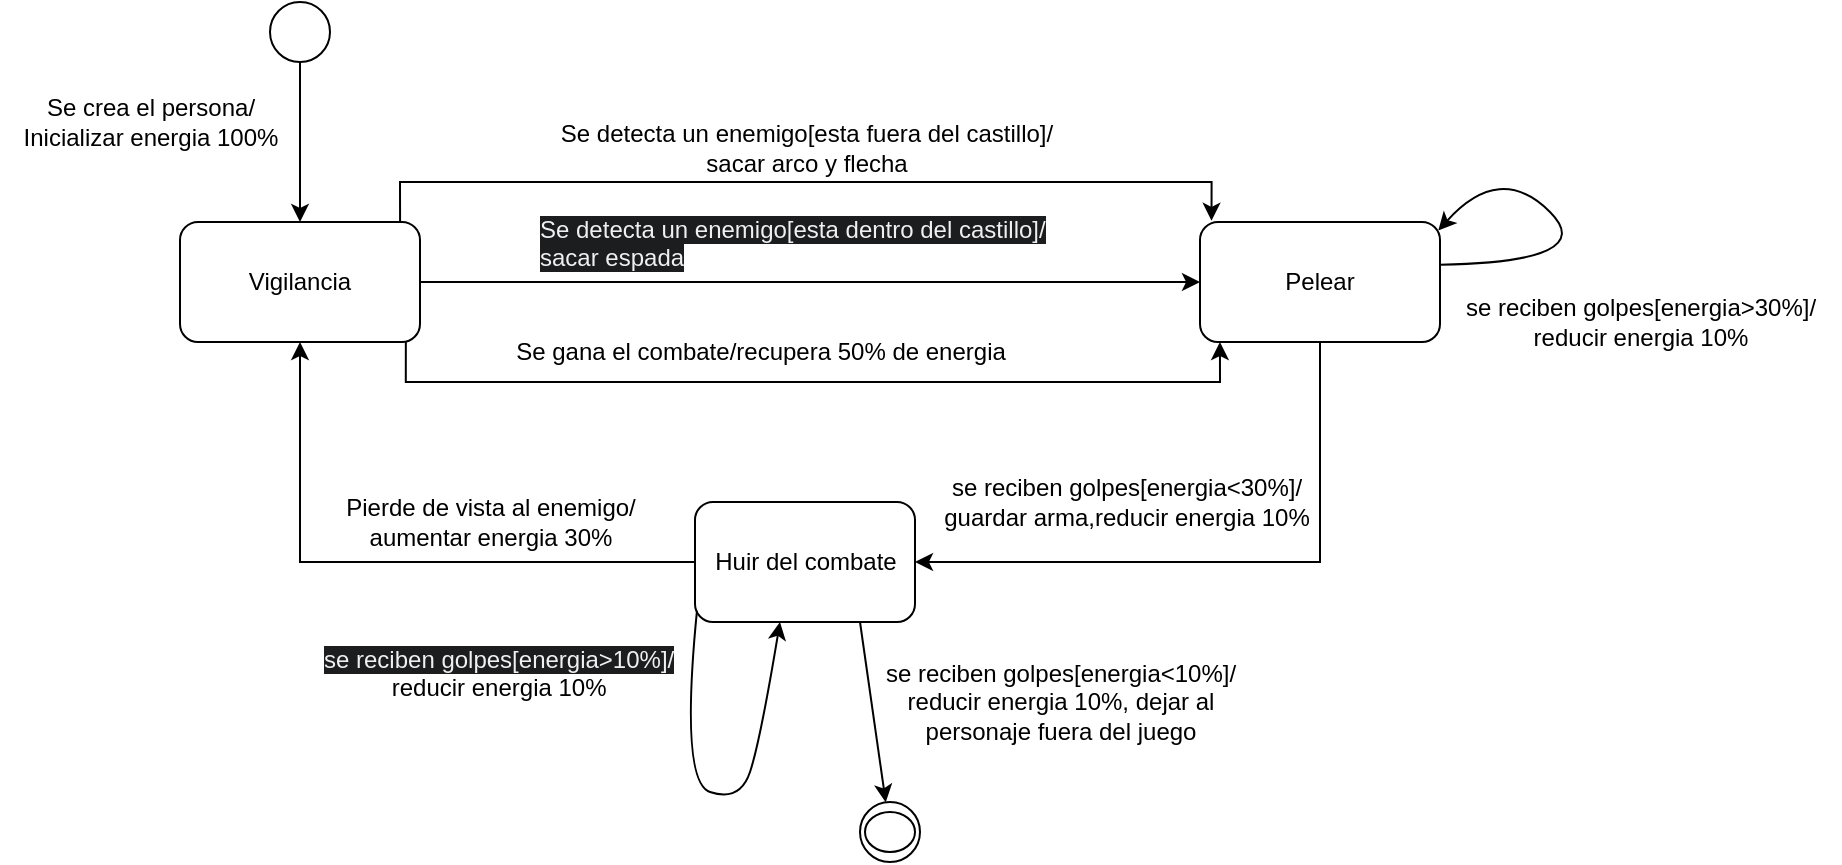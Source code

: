 <mxfile version="24.7.17">
  <diagram name="Página-1" id="6SOZqAtEXiOr_Rj61H_5">
    <mxGraphModel dx="1134" dy="1910" grid="1" gridSize="10" guides="1" tooltips="1" connect="1" arrows="1" fold="1" page="1" pageScale="1" pageWidth="827" pageHeight="1169" math="0" shadow="0">
      <root>
        <mxCell id="0" />
        <mxCell id="1" parent="0" />
        <mxCell id="GHbYFUKtVofHXuMXQ_GT-27" style="edgeStyle=orthogonalEdgeStyle;rounded=0;orthogonalLoop=1;jettySize=auto;html=1;exitX=1;exitY=0.5;exitDx=0;exitDy=0;entryX=0;entryY=0.5;entryDx=0;entryDy=0;" edge="1" parent="1" source="GHbYFUKtVofHXuMXQ_GT-1" target="GHbYFUKtVofHXuMXQ_GT-4">
          <mxGeometry relative="1" as="geometry" />
        </mxCell>
        <mxCell id="GHbYFUKtVofHXuMXQ_GT-28" style="edgeStyle=orthogonalEdgeStyle;rounded=0;orthogonalLoop=1;jettySize=auto;html=1;exitX=0.941;exitY=0.983;exitDx=0;exitDy=0;entryX=0.083;entryY=1;entryDx=0;entryDy=0;exitPerimeter=0;entryPerimeter=0;" edge="1" parent="1" source="GHbYFUKtVofHXuMXQ_GT-1" target="GHbYFUKtVofHXuMXQ_GT-4">
          <mxGeometry relative="1" as="geometry" />
        </mxCell>
        <mxCell id="GHbYFUKtVofHXuMXQ_GT-1" value="Vigilancia" style="rounded=1;whiteSpace=wrap;html=1;" vertex="1" parent="1">
          <mxGeometry x="440" y="70" width="120" height="60" as="geometry" />
        </mxCell>
        <mxCell id="GHbYFUKtVofHXuMXQ_GT-2" value="" style="ellipse;whiteSpace=wrap;html=1;aspect=fixed;" vertex="1" parent="1">
          <mxGeometry x="485" y="-40" width="30" height="30" as="geometry" />
        </mxCell>
        <mxCell id="GHbYFUKtVofHXuMXQ_GT-20" style="edgeStyle=orthogonalEdgeStyle;rounded=0;orthogonalLoop=1;jettySize=auto;html=1;exitX=0.5;exitY=1;exitDx=0;exitDy=0;entryX=1;entryY=0.5;entryDx=0;entryDy=0;" edge="1" parent="1" source="GHbYFUKtVofHXuMXQ_GT-4" target="GHbYFUKtVofHXuMXQ_GT-10">
          <mxGeometry relative="1" as="geometry" />
        </mxCell>
        <mxCell id="GHbYFUKtVofHXuMXQ_GT-4" value="Pelear" style="rounded=1;whiteSpace=wrap;html=1;" vertex="1" parent="1">
          <mxGeometry x="950" y="70" width="120" height="60" as="geometry" />
        </mxCell>
        <mxCell id="GHbYFUKtVofHXuMXQ_GT-7" value="" style="endArrow=classic;html=1;rounded=0;exitX=0.5;exitY=1;exitDx=0;exitDy=0;entryX=0.5;entryY=0;entryDx=0;entryDy=0;" edge="1" parent="1" source="GHbYFUKtVofHXuMXQ_GT-2" target="GHbYFUKtVofHXuMXQ_GT-1">
          <mxGeometry width="50" height="50" relative="1" as="geometry">
            <mxPoint x="510" y="120" as="sourcePoint" />
            <mxPoint x="570" y="140" as="targetPoint" />
          </mxGeometry>
        </mxCell>
        <mxCell id="GHbYFUKtVofHXuMXQ_GT-21" style="edgeStyle=orthogonalEdgeStyle;rounded=0;orthogonalLoop=1;jettySize=auto;html=1;exitX=0;exitY=0.5;exitDx=0;exitDy=0;entryX=0.5;entryY=1;entryDx=0;entryDy=0;" edge="1" parent="1" source="GHbYFUKtVofHXuMXQ_GT-10" target="GHbYFUKtVofHXuMXQ_GT-1">
          <mxGeometry relative="1" as="geometry" />
        </mxCell>
        <mxCell id="GHbYFUKtVofHXuMXQ_GT-10" value="Huir del combate" style="rounded=1;whiteSpace=wrap;html=1;" vertex="1" parent="1">
          <mxGeometry x="697.5" y="210" width="110" height="60" as="geometry" />
        </mxCell>
        <mxCell id="GHbYFUKtVofHXuMXQ_GT-12" value="" style="endArrow=classic;html=1;rounded=0;exitX=0.75;exitY=1;exitDx=0;exitDy=0;" edge="1" target="GHbYFUKtVofHXuMXQ_GT-13" parent="1" source="GHbYFUKtVofHXuMXQ_GT-10">
          <mxGeometry width="50" height="50" relative="1" as="geometry">
            <mxPoint x="1100" y="475" as="sourcePoint" />
            <mxPoint x="1150" y="425" as="targetPoint" />
          </mxGeometry>
        </mxCell>
        <mxCell id="GHbYFUKtVofHXuMXQ_GT-13" value="" style="ellipse;shadow=0;fillColor=default;gradientColor=none;gradientDirection=radial;" vertex="1" parent="1">
          <mxGeometry x="780" y="360" width="30" height="30" as="geometry" />
        </mxCell>
        <mxCell id="GHbYFUKtVofHXuMXQ_GT-14" value="" style="ellipse;fillColor=none;" vertex="1" parent="1">
          <mxGeometry x="782.5" y="365" width="25" height="20" as="geometry" />
        </mxCell>
        <mxCell id="GHbYFUKtVofHXuMXQ_GT-22" style="edgeStyle=orthogonalEdgeStyle;rounded=0;orthogonalLoop=1;jettySize=auto;html=1;exitX=0.917;exitY=0;exitDx=0;exitDy=0;entryX=0.048;entryY=-0.01;entryDx=0;entryDy=0;entryPerimeter=0;exitPerimeter=0;" edge="1" parent="1" source="GHbYFUKtVofHXuMXQ_GT-1" target="GHbYFUKtVofHXuMXQ_GT-4">
          <mxGeometry relative="1" as="geometry" />
        </mxCell>
        <mxCell id="GHbYFUKtVofHXuMXQ_GT-23" value="Se detecta un enemigo[esta fuera del castillo]/&lt;br&gt;sacar arco y flecha" style="text;html=1;align=center;verticalAlign=middle;resizable=0;points=[];autosize=1;strokeColor=none;fillColor=none;" vertex="1" parent="1">
          <mxGeometry x="617.5" y="13" width="270" height="40" as="geometry" />
        </mxCell>
        <mxCell id="GHbYFUKtVofHXuMXQ_GT-24" value="&lt;span style=&quot;color: rgb(240, 240, 240); font-family: Helvetica; font-size: 12px; font-style: normal; font-variant-ligatures: normal; font-variant-caps: normal; font-weight: 400; letter-spacing: normal; orphans: 2; text-align: center; text-indent: 0px; text-transform: none; widows: 2; word-spacing: 0px; -webkit-text-stroke-width: 0px; white-space: nowrap; background-color: rgb(27, 29, 30); text-decoration-thickness: initial; text-decoration-style: initial; text-decoration-color: initial; display: inline !important; float: none;&quot;&gt;Se detecta un enemigo[esta dentro del castillo]/&lt;/span&gt;&lt;br style=&quot;forced-color-adjust: none; border-color: rgb(0, 0, 0); color: rgb(240, 240, 240); font-family: Helvetica; font-size: 12px; font-style: normal; font-variant-ligatures: normal; font-variant-caps: normal; font-weight: 400; letter-spacing: normal; orphans: 2; text-align: center; text-indent: 0px; text-transform: none; widows: 2; word-spacing: 0px; -webkit-text-stroke-width: 0px; white-space: nowrap; background-color: rgb(27, 29, 30); text-decoration-thickness: initial; text-decoration-style: initial; text-decoration-color: initial;&quot;&gt;&lt;span style=&quot;color: rgb(240, 240, 240); font-family: Helvetica; font-size: 12px; font-style: normal; font-variant-ligatures: normal; font-variant-caps: normal; font-weight: 400; letter-spacing: normal; orphans: 2; text-align: center; text-indent: 0px; text-transform: none; widows: 2; word-spacing: 0px; -webkit-text-stroke-width: 0px; white-space: nowrap; background-color: rgb(27, 29, 30); text-decoration-thickness: initial; text-decoration-style: initial; text-decoration-color: initial; display: inline !important; float: none;&quot;&gt;sacar espada&lt;/span&gt;" style="text;whiteSpace=wrap;html=1;" vertex="1" parent="1">
          <mxGeometry x="617.5" y="60" width="280" height="50" as="geometry" />
        </mxCell>
        <mxCell id="GHbYFUKtVofHXuMXQ_GT-30" value="Se gana el combate/recupera 50% de energia" style="text;html=1;align=center;verticalAlign=middle;resizable=0;points=[];autosize=1;strokeColor=none;fillColor=none;" vertex="1" parent="1">
          <mxGeometry x="595" y="120" width="270" height="30" as="geometry" />
        </mxCell>
        <mxCell id="GHbYFUKtVofHXuMXQ_GT-33" value="" style="curved=1;endArrow=classic;html=1;rounded=0;exitX=1.001;exitY=0.356;exitDx=0;exitDy=0;exitPerimeter=0;entryX=0.993;entryY=0.071;entryDx=0;entryDy=0;entryPerimeter=0;" edge="1" parent="1" source="GHbYFUKtVofHXuMXQ_GT-4" target="GHbYFUKtVofHXuMXQ_GT-4">
          <mxGeometry width="50" height="50" relative="1" as="geometry">
            <mxPoint x="1100" y="90" as="sourcePoint" />
            <mxPoint x="1180" y="130" as="targetPoint" />
            <Array as="points">
              <mxPoint x="1150" y="90" />
              <mxPoint x="1100" y="40" />
            </Array>
          </mxGeometry>
        </mxCell>
        <mxCell id="GHbYFUKtVofHXuMXQ_GT-34" value="se reciben golpes[energia&amp;gt;30%]/&lt;br&gt;reducir energia 10%" style="text;html=1;align=center;verticalAlign=middle;resizable=0;points=[];autosize=1;strokeColor=none;fillColor=none;" vertex="1" parent="1">
          <mxGeometry x="1070" y="100" width="200" height="40" as="geometry" />
        </mxCell>
        <mxCell id="GHbYFUKtVofHXuMXQ_GT-35" value="se reciben golpes[energia&amp;lt;30%]/&lt;br&gt;guardar arma,reducir energia 10%" style="text;html=1;align=center;verticalAlign=middle;resizable=0;points=[];autosize=1;strokeColor=none;fillColor=none;" vertex="1" parent="1">
          <mxGeometry x="807.5" y="190" width="210" height="40" as="geometry" />
        </mxCell>
        <mxCell id="GHbYFUKtVofHXuMXQ_GT-36" value="se reciben golpes[energia&amp;lt;10%]/&lt;br&gt;reducir energia 10%, dejar al &lt;br&gt;personaje fuera del juego" style="text;html=1;align=center;verticalAlign=middle;resizable=0;points=[];autosize=1;strokeColor=none;fillColor=none;" vertex="1" parent="1">
          <mxGeometry x="780" y="280" width="200" height="60" as="geometry" />
        </mxCell>
        <mxCell id="GHbYFUKtVofHXuMXQ_GT-37" value="Pierde de vista al enemigo/&lt;br&gt;aumentar energia 30%" style="text;html=1;align=center;verticalAlign=middle;resizable=0;points=[];autosize=1;strokeColor=none;fillColor=none;" vertex="1" parent="1">
          <mxGeometry x="510" y="200" width="170" height="40" as="geometry" />
        </mxCell>
        <mxCell id="GHbYFUKtVofHXuMXQ_GT-42" value="" style="curved=1;endArrow=classic;html=1;rounded=0;exitX=0.009;exitY=0.906;exitDx=0;exitDy=0;exitPerimeter=0;" edge="1" parent="1" source="GHbYFUKtVofHXuMXQ_GT-10">
          <mxGeometry width="50" height="50" relative="1" as="geometry">
            <mxPoint x="660" y="300" as="sourcePoint" />
            <mxPoint x="740" y="270" as="targetPoint" />
            <Array as="points">
              <mxPoint x="690" y="350" />
              <mxPoint x="720" y="360" />
              <mxPoint x="730" y="330" />
            </Array>
          </mxGeometry>
        </mxCell>
        <mxCell id="GHbYFUKtVofHXuMXQ_GT-43" value="&lt;span style=&quot;color: rgb(240, 240, 240); font-family: Helvetica; font-size: 12px; font-style: normal; font-variant-ligatures: normal; font-variant-caps: normal; font-weight: 400; letter-spacing: normal; orphans: 2; text-align: center; text-indent: 0px; text-transform: none; widows: 2; word-spacing: 0px; -webkit-text-stroke-width: 0px; white-space: nowrap; background-color: rgb(27, 29, 30); text-decoration-thickness: initial; text-decoration-style: initial; text-decoration-color: initial; display: inline !important; float: none;&quot;&gt;se reciben golpes[energia&amp;gt;10%]/&lt;/span&gt;&lt;br style=&quot;forced-color-adjust: none; border-color: rgb(0, 0, 0); color: rgb(240, 240, 240); font-family: Helvetica; font-size: 12px; font-style: normal; font-variant-ligatures: normal; font-variant-caps: normal; font-weight: 400; letter-spacing: normal; orphans: 2; text-align: center; text-indent: 0px; text-transform: none; widows: 2; word-spacing: 0px; -webkit-text-stroke-width: 0px; white-space: nowrap; background-color: rgb(27, 29, 30); text-decoration-thickness: initial; text-decoration-style: initial; text-decoration-color: initial;&quot;&gt;&lt;div style=&quot;text-align: center;&quot;&gt;&lt;span style=&quot;text-wrap: nowrap;&quot;&gt;reducir energia 10%&lt;/span&gt;&lt;/div&gt;" style="text;whiteSpace=wrap;html=1;" vertex="1" parent="1">
          <mxGeometry x="510" y="275" width="210" height="70" as="geometry" />
        </mxCell>
        <mxCell id="GHbYFUKtVofHXuMXQ_GT-44" value="Se crea el persona/&lt;br&gt;Inicializar energia 100%" style="text;html=1;align=center;verticalAlign=middle;resizable=0;points=[];autosize=1;strokeColor=none;fillColor=none;" vertex="1" parent="1">
          <mxGeometry x="350" width="150" height="40" as="geometry" />
        </mxCell>
      </root>
    </mxGraphModel>
  </diagram>
</mxfile>
